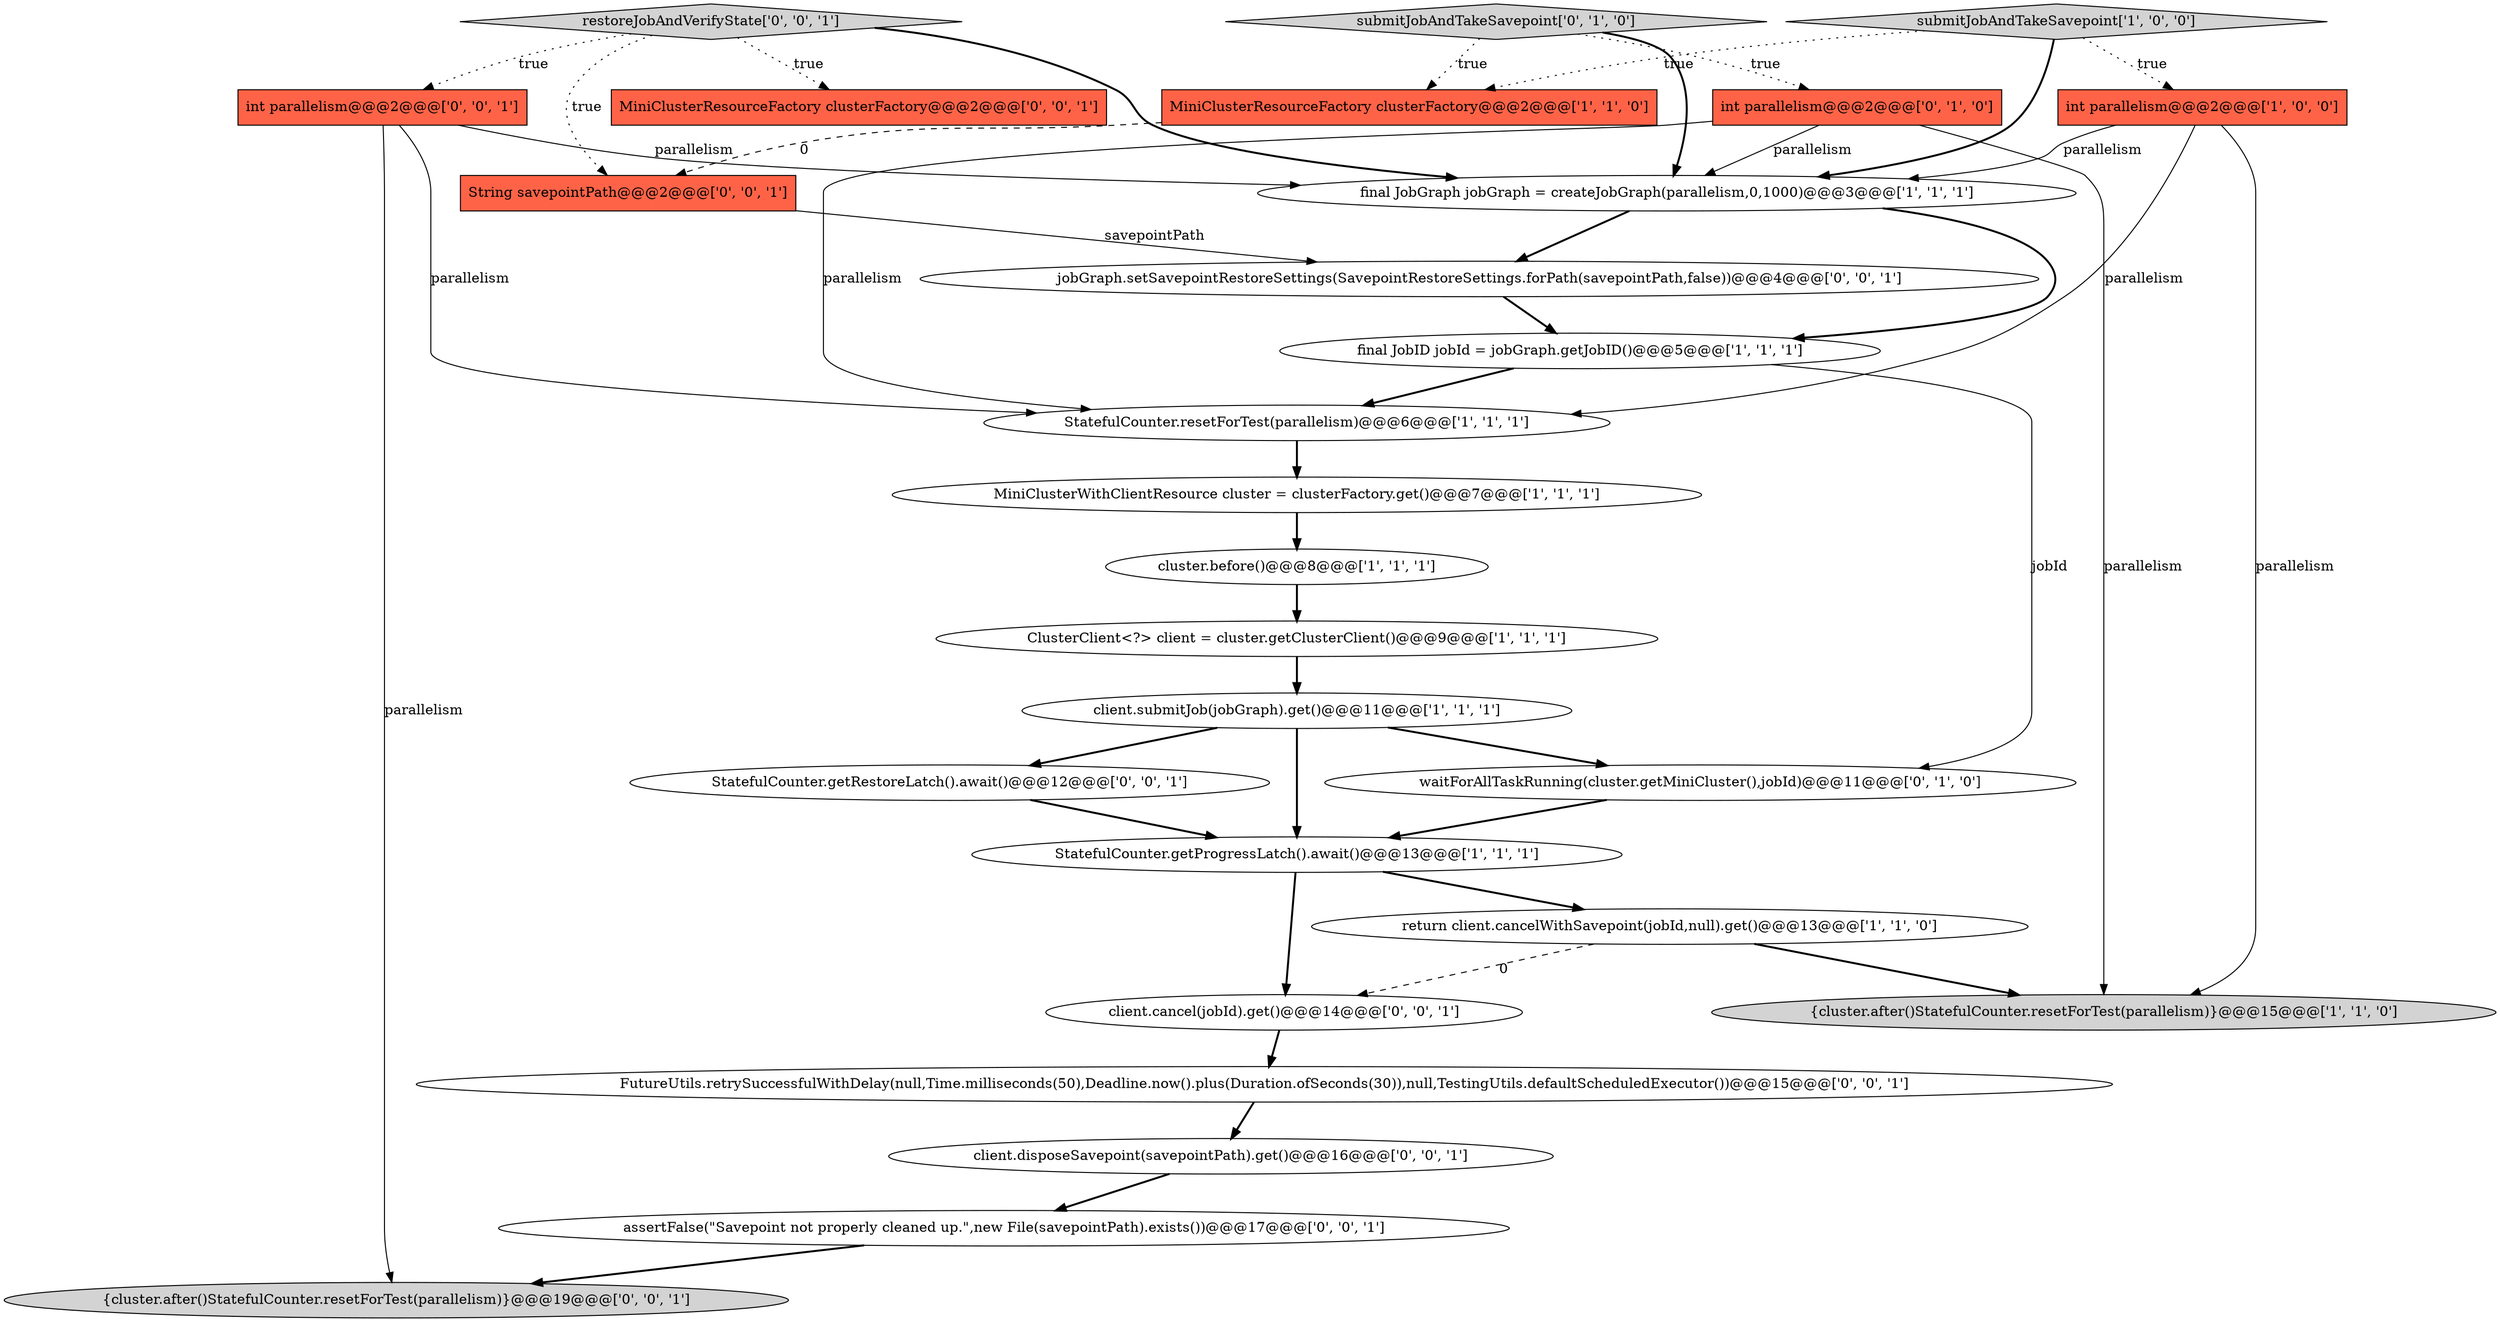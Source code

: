 digraph {
1 [style = filled, label = "ClusterClient<?> client = cluster.getClusterClient()@@@9@@@['1', '1', '1']", fillcolor = white, shape = ellipse image = "AAA0AAABBB1BBB"];
22 [style = filled, label = "MiniClusterResourceFactory clusterFactory@@@2@@@['0', '0', '1']", fillcolor = tomato, shape = box image = "AAA0AAABBB3BBB"];
9 [style = filled, label = "return client.cancelWithSavepoint(jobId,null).get()@@@13@@@['1', '1', '0']", fillcolor = white, shape = ellipse image = "AAA0AAABBB1BBB"];
14 [style = filled, label = "submitJobAndTakeSavepoint['0', '1', '0']", fillcolor = lightgray, shape = diamond image = "AAA0AAABBB2BBB"];
25 [style = filled, label = "restoreJobAndVerifyState['0', '0', '1']", fillcolor = lightgray, shape = diamond image = "AAA0AAABBB3BBB"];
3 [style = filled, label = "StatefulCounter.resetForTest(parallelism)@@@6@@@['1', '1', '1']", fillcolor = white, shape = ellipse image = "AAA0AAABBB1BBB"];
12 [style = filled, label = "StatefulCounter.getProgressLatch().await()@@@13@@@['1', '1', '1']", fillcolor = white, shape = ellipse image = "AAA0AAABBB1BBB"];
21 [style = filled, label = "FutureUtils.retrySuccessfulWithDelay(null,Time.milliseconds(50),Deadline.now().plus(Duration.ofSeconds(30)),null,TestingUtils.defaultScheduledExecutor())@@@15@@@['0', '0', '1']", fillcolor = white, shape = ellipse image = "AAA0AAABBB3BBB"];
4 [style = filled, label = "MiniClusterWithClientResource cluster = clusterFactory.get()@@@7@@@['1', '1', '1']", fillcolor = white, shape = ellipse image = "AAA0AAABBB1BBB"];
17 [style = filled, label = "assertFalse(\"Savepoint not properly cleaned up.\",new File(savepointPath).exists())@@@17@@@['0', '0', '1']", fillcolor = white, shape = ellipse image = "AAA0AAABBB3BBB"];
20 [style = filled, label = "StatefulCounter.getRestoreLatch().await()@@@12@@@['0', '0', '1']", fillcolor = white, shape = ellipse image = "AAA0AAABBB3BBB"];
6 [style = filled, label = "submitJobAndTakeSavepoint['1', '0', '0']", fillcolor = lightgray, shape = diamond image = "AAA0AAABBB1BBB"];
8 [style = filled, label = "final JobGraph jobGraph = createJobGraph(parallelism,0,1000)@@@3@@@['1', '1', '1']", fillcolor = white, shape = ellipse image = "AAA0AAABBB1BBB"];
5 [style = filled, label = "int parallelism@@@2@@@['1', '0', '0']", fillcolor = tomato, shape = box image = "AAA0AAABBB1BBB"];
7 [style = filled, label = "{cluster.after()StatefulCounter.resetForTest(parallelism)}@@@15@@@['1', '1', '0']", fillcolor = lightgray, shape = ellipse image = "AAA0AAABBB1BBB"];
15 [style = filled, label = "int parallelism@@@2@@@['0', '1', '0']", fillcolor = tomato, shape = box image = "AAA0AAABBB2BBB"];
18 [style = filled, label = "{cluster.after()StatefulCounter.resetForTest(parallelism)}@@@19@@@['0', '0', '1']", fillcolor = lightgray, shape = ellipse image = "AAA0AAABBB3BBB"];
10 [style = filled, label = "final JobID jobId = jobGraph.getJobID()@@@5@@@['1', '1', '1']", fillcolor = white, shape = ellipse image = "AAA0AAABBB1BBB"];
11 [style = filled, label = "MiniClusterResourceFactory clusterFactory@@@2@@@['1', '1', '0']", fillcolor = tomato, shape = box image = "AAA0AAABBB1BBB"];
23 [style = filled, label = "client.cancel(jobId).get()@@@14@@@['0', '0', '1']", fillcolor = white, shape = ellipse image = "AAA0AAABBB3BBB"];
0 [style = filled, label = "cluster.before()@@@8@@@['1', '1', '1']", fillcolor = white, shape = ellipse image = "AAA0AAABBB1BBB"];
13 [style = filled, label = "waitForAllTaskRunning(cluster.getMiniCluster(),jobId)@@@11@@@['0', '1', '0']", fillcolor = white, shape = ellipse image = "AAA1AAABBB2BBB"];
24 [style = filled, label = "client.disposeSavepoint(savepointPath).get()@@@16@@@['0', '0', '1']", fillcolor = white, shape = ellipse image = "AAA0AAABBB3BBB"];
16 [style = filled, label = "int parallelism@@@2@@@['0', '0', '1']", fillcolor = tomato, shape = box image = "AAA0AAABBB3BBB"];
19 [style = filled, label = "jobGraph.setSavepointRestoreSettings(SavepointRestoreSettings.forPath(savepointPath,false))@@@4@@@['0', '0', '1']", fillcolor = white, shape = ellipse image = "AAA0AAABBB3BBB"];
26 [style = filled, label = "String savepointPath@@@2@@@['0', '0', '1']", fillcolor = tomato, shape = box image = "AAA0AAABBB3BBB"];
2 [style = filled, label = "client.submitJob(jobGraph).get()@@@11@@@['1', '1', '1']", fillcolor = white, shape = ellipse image = "AAA0AAABBB1BBB"];
19->10 [style = bold, label=""];
11->26 [style = dashed, label="0"];
17->18 [style = bold, label=""];
2->13 [style = bold, label=""];
25->16 [style = dotted, label="true"];
24->17 [style = bold, label=""];
15->3 [style = solid, label="parallelism"];
21->24 [style = bold, label=""];
12->23 [style = bold, label=""];
25->26 [style = dotted, label="true"];
25->22 [style = dotted, label="true"];
6->8 [style = bold, label=""];
0->1 [style = bold, label=""];
10->3 [style = bold, label=""];
16->18 [style = solid, label="parallelism"];
23->21 [style = bold, label=""];
12->9 [style = bold, label=""];
6->5 [style = dotted, label="true"];
26->19 [style = solid, label="savepointPath"];
13->12 [style = bold, label=""];
14->15 [style = dotted, label="true"];
5->3 [style = solid, label="parallelism"];
5->8 [style = solid, label="parallelism"];
16->3 [style = solid, label="parallelism"];
2->20 [style = bold, label=""];
15->8 [style = solid, label="parallelism"];
14->8 [style = bold, label=""];
5->7 [style = solid, label="parallelism"];
9->23 [style = dashed, label="0"];
25->8 [style = bold, label=""];
15->7 [style = solid, label="parallelism"];
16->8 [style = solid, label="parallelism"];
14->11 [style = dotted, label="true"];
4->0 [style = bold, label=""];
1->2 [style = bold, label=""];
8->10 [style = bold, label=""];
10->13 [style = solid, label="jobId"];
3->4 [style = bold, label=""];
2->12 [style = bold, label=""];
20->12 [style = bold, label=""];
8->19 [style = bold, label=""];
6->11 [style = dotted, label="true"];
9->7 [style = bold, label=""];
}
